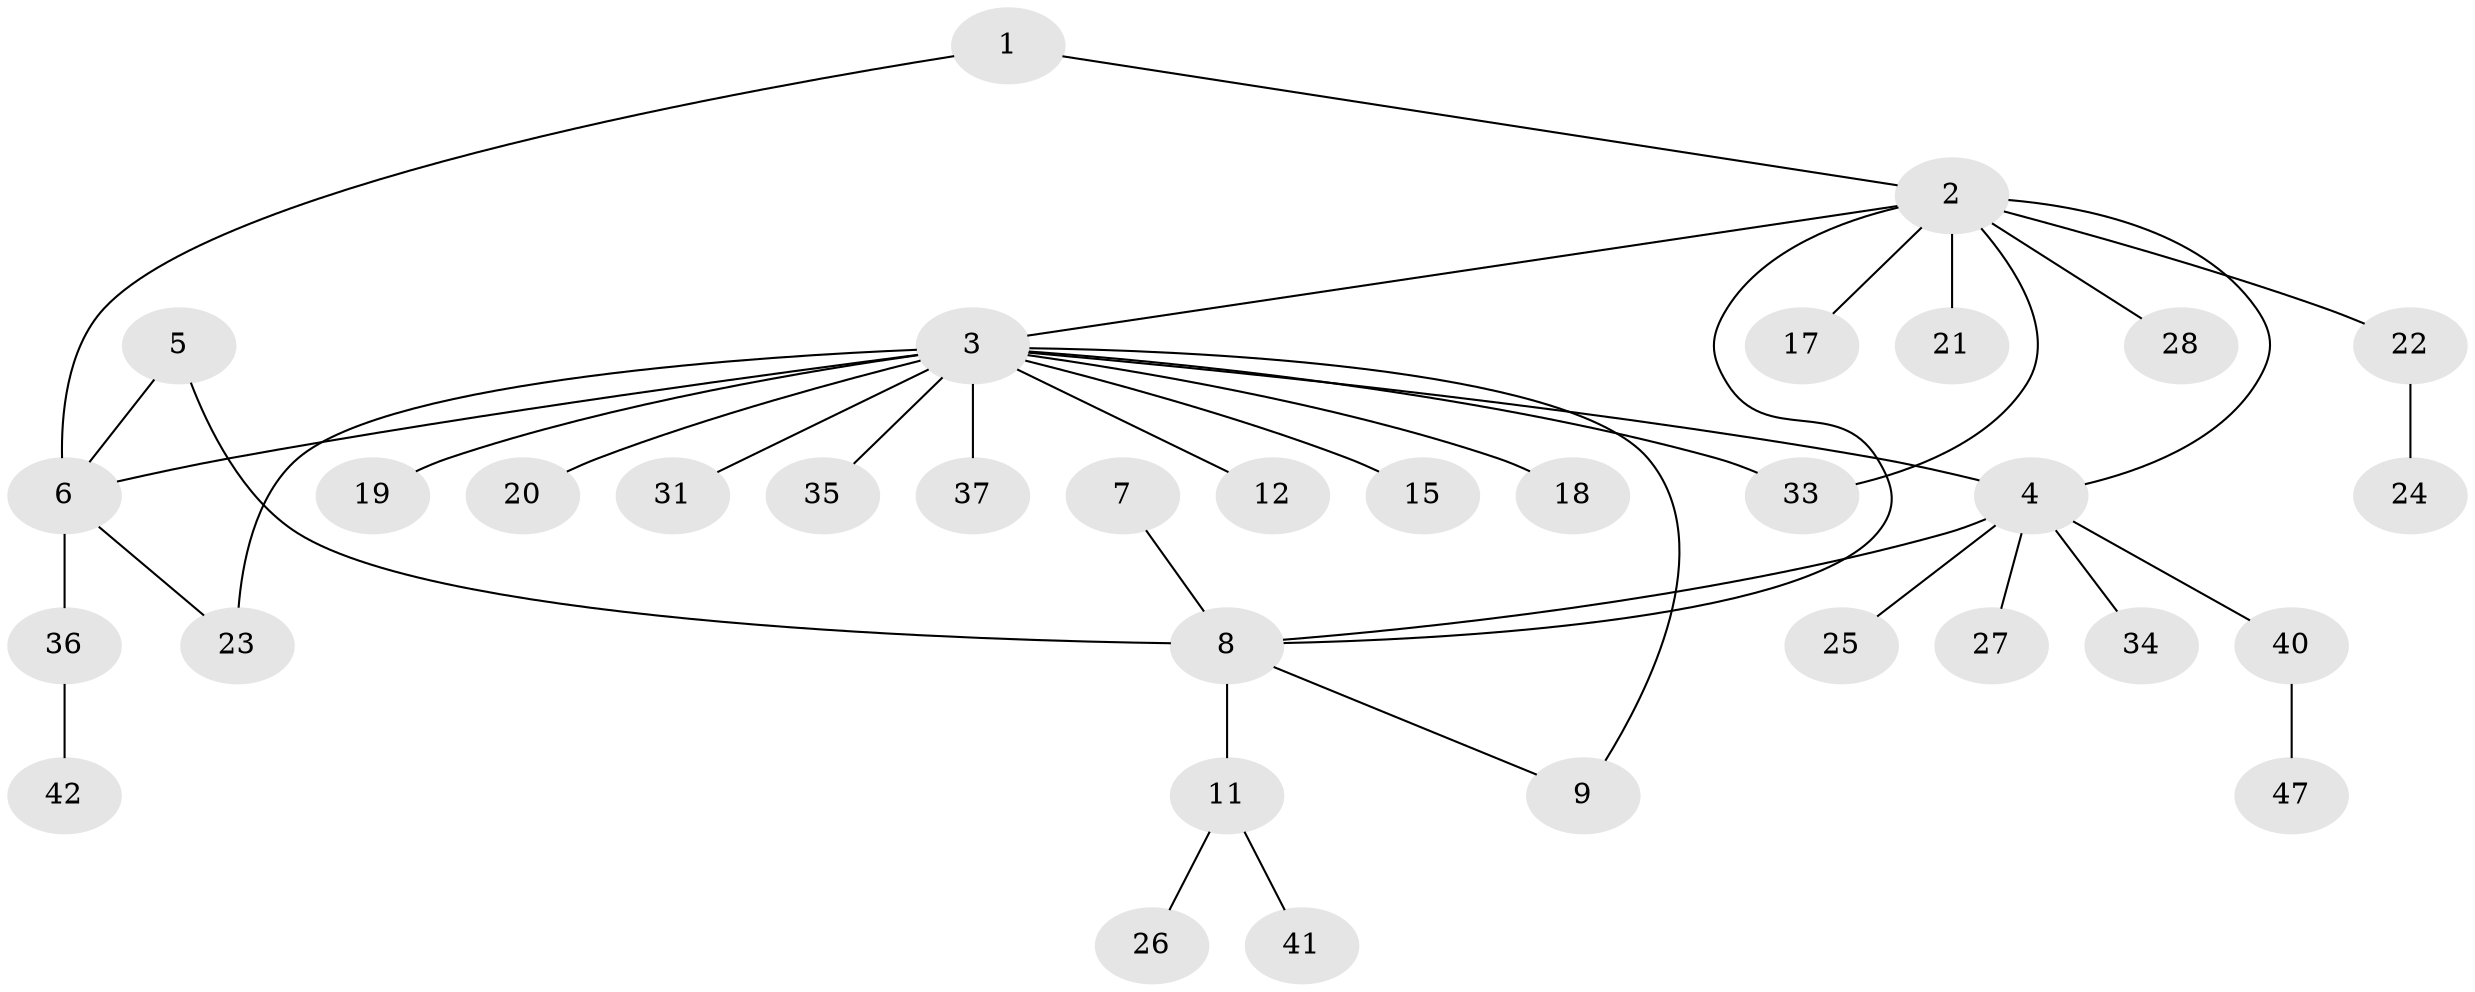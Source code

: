 // Generated by graph-tools (version 1.1) at 2025/52/02/27/25 19:52:16]
// undirected, 34 vertices, 40 edges
graph export_dot {
graph [start="1"]
  node [color=gray90,style=filled];
  1 [super="+38"];
  2 [super="+16"];
  3 [super="+10"];
  4 [super="+44"];
  5 [super="+48"];
  6 [super="+13"];
  7;
  8 [super="+14"];
  9;
  11 [super="+30"];
  12;
  15 [super="+49"];
  17;
  18;
  19;
  20 [super="+32"];
  21;
  22 [super="+43"];
  23;
  24;
  25;
  26 [super="+29"];
  27;
  28;
  31;
  33;
  34;
  35;
  36 [super="+39"];
  37 [super="+45"];
  40 [super="+46"];
  41;
  42;
  47;
  1 -- 2;
  1 -- 6;
  2 -- 4;
  2 -- 8;
  2 -- 17;
  2 -- 21;
  2 -- 22;
  2 -- 28;
  2 -- 33;
  2 -- 3;
  3 -- 4;
  3 -- 6 [weight=2];
  3 -- 15;
  3 -- 19;
  3 -- 31;
  3 -- 33;
  3 -- 35;
  3 -- 37;
  3 -- 9;
  3 -- 12;
  3 -- 18;
  3 -- 20;
  3 -- 23;
  4 -- 8;
  4 -- 25;
  4 -- 27;
  4 -- 34;
  4 -- 40;
  5 -- 6;
  5 -- 8 [weight=2];
  6 -- 23;
  6 -- 36;
  7 -- 8;
  8 -- 9;
  8 -- 11;
  11 -- 26;
  11 -- 41;
  22 -- 24;
  36 -- 42;
  40 -- 47;
}
